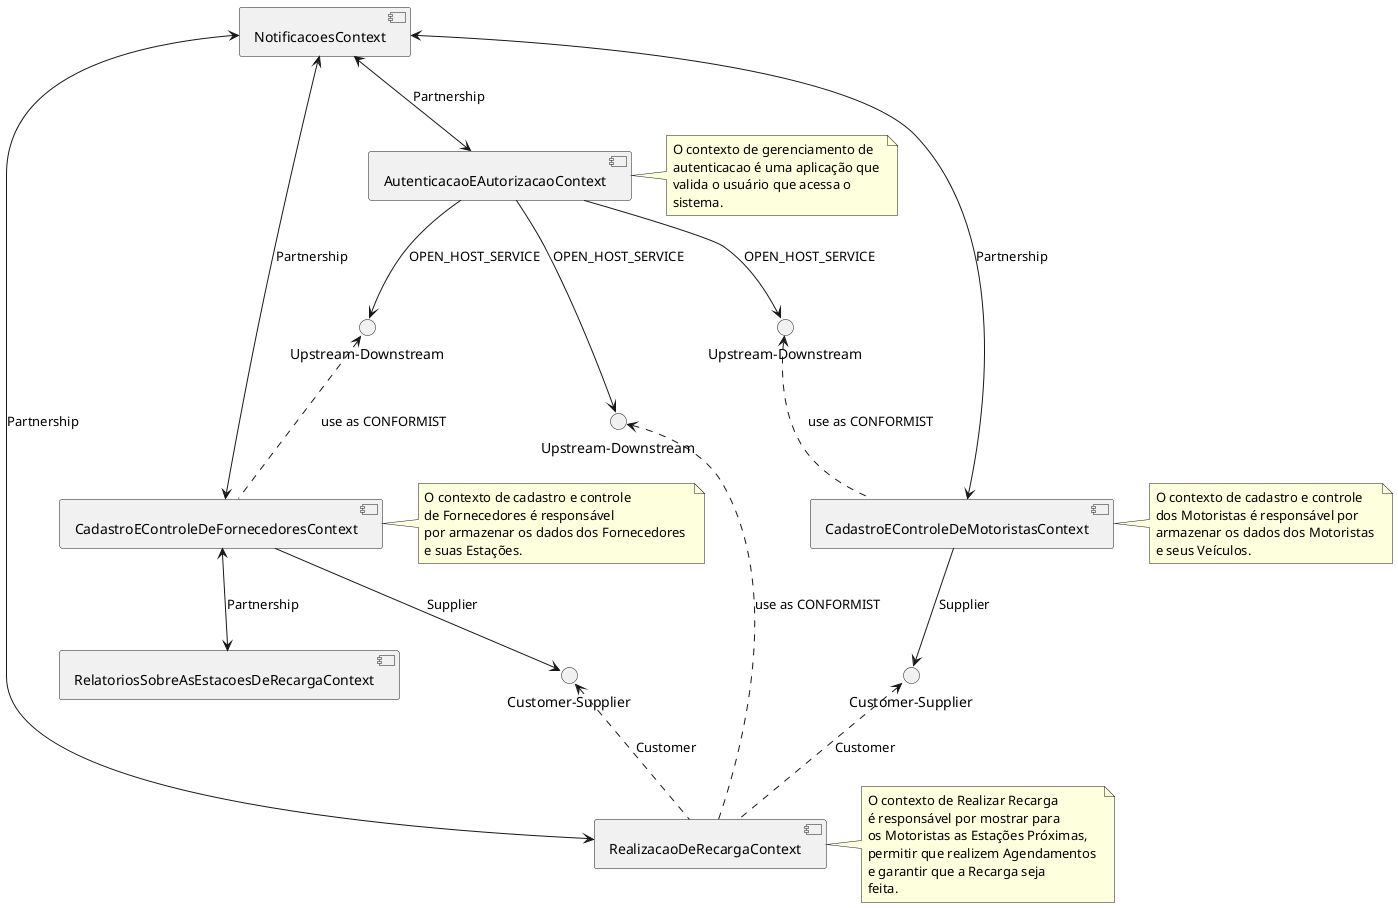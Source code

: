 @startuml

skinparam componentStyle uml2

component [RealizacaoDeRecargaContext]
note right of [RealizacaoDeRecargaContext]
O contexto de Realizar Recarga 
é responsável por mostrar para 
os Motoristas as Estações Próximas, 
permitir que realizem Agendamentos 
e garantir que a Recarga seja 
feita. 
end note
component [CadastroEControleDeFornecedoresContext]
note right of [CadastroEControleDeFornecedoresContext]
O contexto de cadastro e controle 
de Fornecedores é responsável 
por armazenar os dados dos Fornecedores 
e suas Estações. 
end note
component [CadastroEControleDeMotoristasContext]
note right of [CadastroEControleDeMotoristasContext]
O contexto de cadastro e controle 
dos Motoristas é responsável por 
armazenar os dados dos Motoristas 
e seus Veículos. 
end note
component [AutenticacaoEAutorizacaoContext]
note right of [AutenticacaoEAutorizacaoContext]
O contexto de gerenciamento de 
autenticacao é uma aplicação que 
valida o usuário que acessa o 
sistema. 
end note
component [NotificacoesContext]
component [RelatoriosSobreAsEstacoesDeRecargaContext]

interface "Customer-Supplier" as RealizacaoDeRecargaContext_to_CadastroEControleDeFornecedoresContext
[CadastroEControleDeFornecedoresContext] --> RealizacaoDeRecargaContext_to_CadastroEControleDeFornecedoresContext : Supplier
RealizacaoDeRecargaContext_to_CadastroEControleDeFornecedoresContext <.. [RealizacaoDeRecargaContext] : Customer 

interface "Customer-Supplier" as RealizacaoDeRecargaContext_to_CadastroEControleDeMotoristasContext
[CadastroEControleDeMotoristasContext] --> RealizacaoDeRecargaContext_to_CadastroEControleDeMotoristasContext : Supplier
RealizacaoDeRecargaContext_to_CadastroEControleDeMotoristasContext <.. [RealizacaoDeRecargaContext] : Customer 

[CadastroEControleDeFornecedoresContext]<-->[RelatoriosSobreAsEstacoesDeRecargaContext] : Partnership

[NotificacoesContext]<-->[RealizacaoDeRecargaContext] : Partnership

[NotificacoesContext]<-->[CadastroEControleDeFornecedoresContext] : Partnership

[NotificacoesContext]<-->[CadastroEControleDeMotoristasContext] : Partnership

[NotificacoesContext]<-->[AutenticacaoEAutorizacaoContext] : Partnership

interface "Upstream-Downstream" as CadastroEControleDeFornecedoresContext_to_AutenticacaoEAutorizacaoContext
[AutenticacaoEAutorizacaoContext] --> CadastroEControleDeFornecedoresContext_to_AutenticacaoEAutorizacaoContext : OPEN_HOST_SERVICE
CadastroEControleDeFornecedoresContext_to_AutenticacaoEAutorizacaoContext <.. [CadastroEControleDeFornecedoresContext] : use as CONFORMIST

interface "Upstream-Downstream" as CadastroEControleDeMotoristasContext_to_AutenticacaoEAutorizacaoContext
[AutenticacaoEAutorizacaoContext] --> CadastroEControleDeMotoristasContext_to_AutenticacaoEAutorizacaoContext : OPEN_HOST_SERVICE
CadastroEControleDeMotoristasContext_to_AutenticacaoEAutorizacaoContext <.. [CadastroEControleDeMotoristasContext] : use as CONFORMIST

interface "Upstream-Downstream" as RealizacaoDeRecargaContext_to_AutenticacaoEAutorizacaoContext
[AutenticacaoEAutorizacaoContext] --> RealizacaoDeRecargaContext_to_AutenticacaoEAutorizacaoContext : OPEN_HOST_SERVICE
RealizacaoDeRecargaContext_to_AutenticacaoEAutorizacaoContext <.. [RealizacaoDeRecargaContext] : use as CONFORMIST



@enduml

